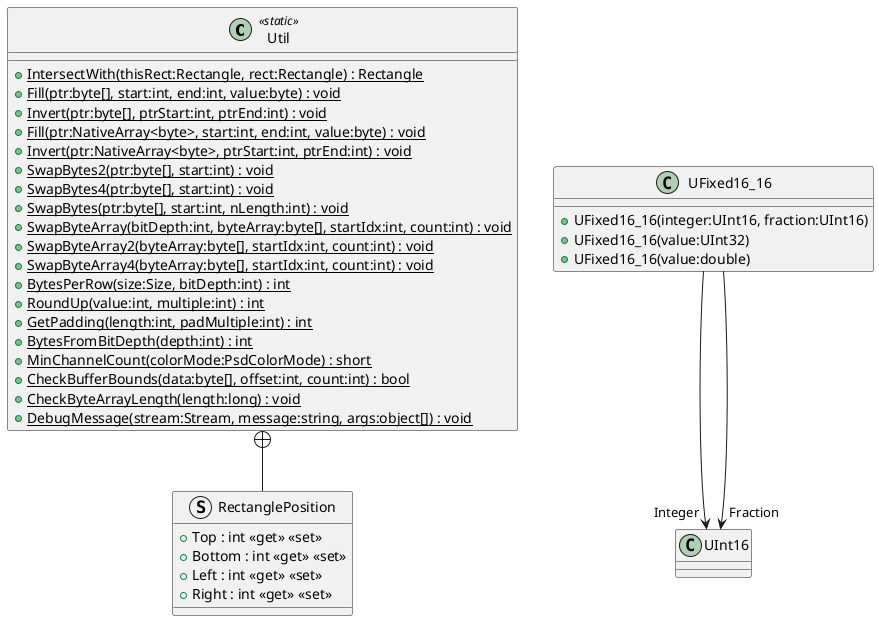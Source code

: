 @startuml
class Util <<static>> {
    + {static} IntersectWith(thisRect:Rectangle, rect:Rectangle) : Rectangle
    {static} + Fill(ptr:byte[], start:int, end:int, value:byte) : void
    {static} + Invert(ptr:byte[], ptrStart:int, ptrEnd:int) : void
    {static} + Fill(ptr:NativeArray<byte>, start:int, end:int, value:byte) : void
    {static} + Invert(ptr:NativeArray<byte>, ptrStart:int, ptrEnd:int) : void
    {static} + SwapBytes2(ptr:byte[], start:int) : void
    {static} + SwapBytes4(ptr:byte[], start:int) : void
    {static} + SwapBytes(ptr:byte[], start:int, nLength:int) : void
    + {static} SwapByteArray(bitDepth:int, byteArray:byte[], startIdx:int, count:int) : void
    + {static} SwapByteArray2(byteArray:byte[], startIdx:int, count:int) : void
    + {static} SwapByteArray4(byteArray:byte[], startIdx:int, count:int) : void
    + {static} BytesPerRow(size:Size, bitDepth:int) : int
    + {static} RoundUp(value:int, multiple:int) : int
    + {static} GetPadding(length:int, padMultiple:int) : int
    + {static} BytesFromBitDepth(depth:int) : int
    + {static} MinChannelCount(colorMode:PsdColorMode) : short
    + {static} CheckBufferBounds(data:byte[], offset:int, count:int) : bool
    + {static} CheckByteArrayLength(length:long) : void
    + {static} DebugMessage(stream:Stream, message:string, args:object[]) : void
}
class UFixed16_16 {
    + UFixed16_16(integer:UInt16, fraction:UInt16)
    + UFixed16_16(value:UInt32)
    + UFixed16_16(value:double)
}
struct RectanglePosition {
    + Top : int <<get>> <<set>>
    + Bottom : int <<get>> <<set>>
    + Left : int <<get>> <<set>>
    + Right : int <<get>> <<set>>
}
UFixed16_16 --> "Integer" UInt16
UFixed16_16 --> "Fraction" UInt16
Util +-- RectanglePosition
@enduml
